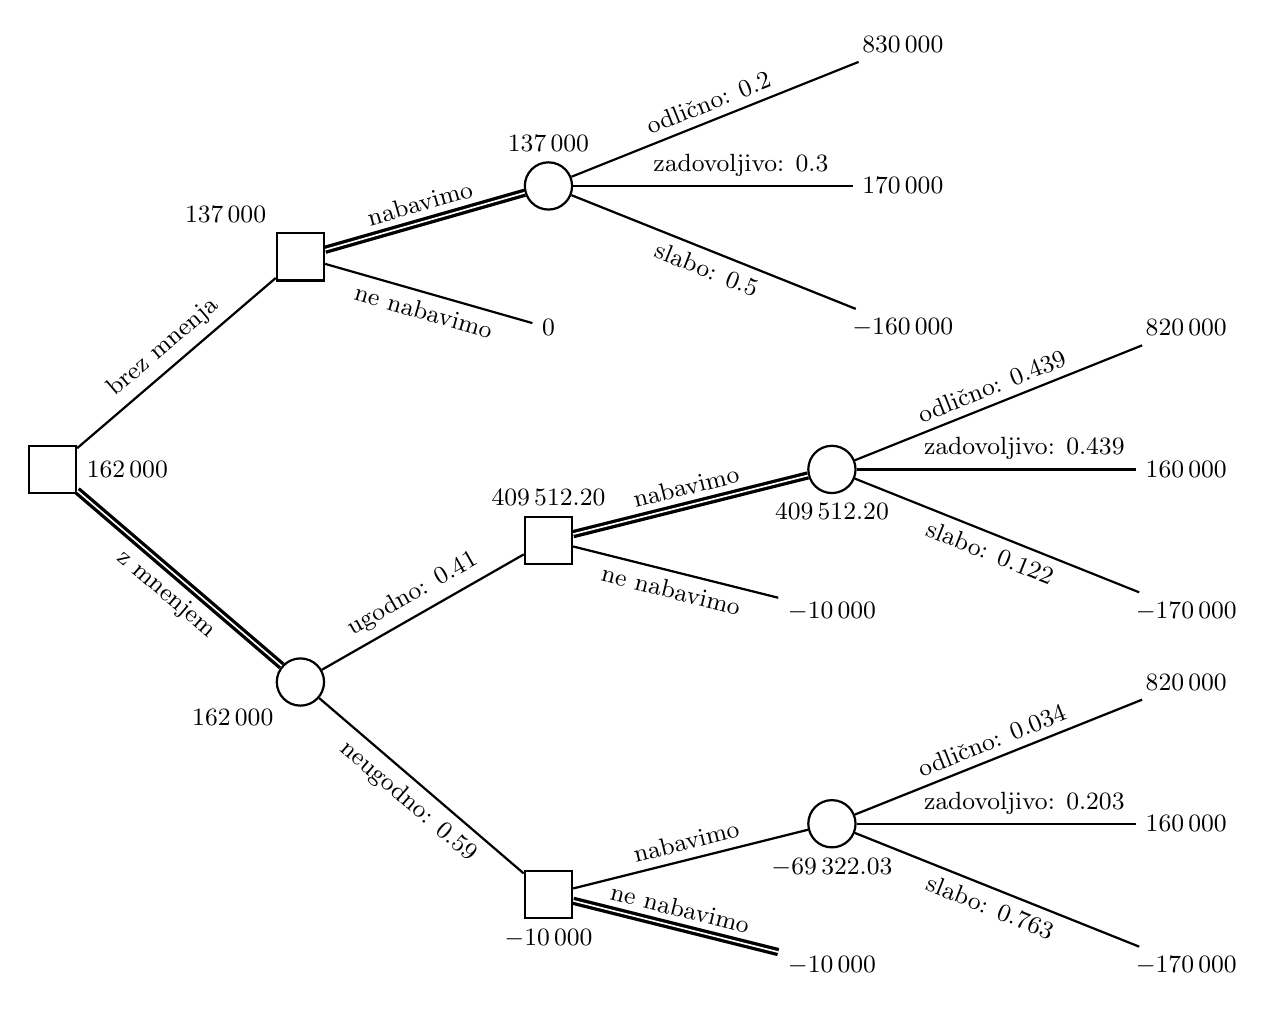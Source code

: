 \begin{tikzpicture}[style=thick,scale=0.9]
\small
\tikzstyle{dec}=[draw,rectangle,minimum size=0.6cm]
\tikzstyle{ran}=[draw,circle,minimum size=0.6cm]
\tikzstyle{pick}=[double, very thick]
\node[dec] (A) at (-8, 0) [label=right:$162\,000 €$] {};
\node[dec] (B) at (-4.5, 3) [label=135:$137\,000 €$] {};
\node[ran] (C) at (-4.5,-3) [label=225:$162\,000 €$] {};
\node[ran] (D) at (-1, 4) [label=above:$137\,000 €$] {};
\node      (E) at (-1, 2) {$0 €$};
\node[dec] (F) at (-1,-1) [label=above:$409\,512.20 €$] {};
\node[dec] (G) at (-1,-6) [label=below:$-10\,000 €$] {};
\node      (H) at ( 4, 6) {$830\,000 €$};
\node      (I) at ( 4, 4) {$170\,000 €$};
\node      (J) at ( 4, 2) {$-160\,000 €$};
\node[ran] (K) at ( 3, 0) [label=below:$409\,512.20 €$] {};
\node      (L) at ( 3,-2) {$-10\,000 €$};
\node[ran] (M) at ( 3,-5) [label=below:$-69\,322.03 €$] {};
\node      (N) at ( 3,-7) {$-10\,000 €$};
\node      (O) at ( 8, 2) {$820\,000 €$};
\node      (P) at ( 8, 0) {$160\,000 €$};
\node      (Q) at ( 8,-2) {$-170\,000 €$};
\node      (R) at ( 8,-3) {$820\,000 €$};
\node      (S) at ( 8,-5) {$160\,000 €$};
\node      (T) at ( 8,-7) {$-170\,000 €$};

\draw (A) -- (B) node[above, midway, sloped] {brez mnenja};
\draw[pick] (A) -- (C) node[below, midway, sloped] {z mnenjem};
\draw[pick] (B) -- (D) node[above, midway, sloped] {nabavimo};
\draw (B) -- (E) node[below, midway, sloped] {ne nabavimo};
\draw (C) -- (F) node[above, midway, sloped] {ugodno: $0.41$};
\draw (C) -- (G) node[below, midway, sloped] {neugodno: $0.59$};
\draw (D) -- (H) node[above, midway, sloped] {odlično: $0.2$};
\draw (D) -- (I) node[above, pos=0.6] {zadovoljivo: $0.3$};
\draw (D) -- (J) node[below, midway, sloped] {slabo: $0.5$};
\draw[pick] (F) -- (K) node[above, midway, sloped] {nabavimo};
\draw (F) -- (L) node[below, midway, sloped] {ne nabavimo};
\draw (G) -- (M) node[above, midway, sloped] {nabavimo};
\draw[pick] (G) -- (N) node[above, midway, sloped] {ne nabavimo};
\draw (K) -- (O) node[above, midway, sloped] {odlično: $0.439$};
\draw (K) -- (P) node[above, pos=0.6] {zadovoljivo: $0.439$};
\draw (K) -- (Q) node[below, midway, sloped] {slabo: $0.122$};
\draw (M) -- (R) node[above, midway, sloped] {odlično: $0.034$};
\draw (M) -- (S) node[above, pos=0.6] {zadovoljivo: $0.203$};
\draw (M) -- (T) node[below, midway, sloped] {slabo: $0.763$};
\end{tikzpicture}
